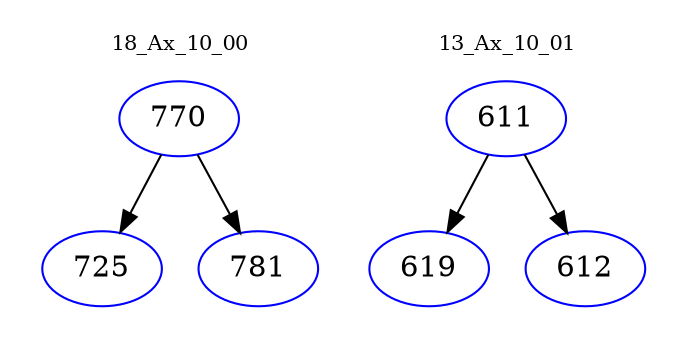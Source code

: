 digraph{
subgraph cluster_0 {
color = white
label = "18_Ax_10_00";
fontsize=10;
T0_770 [label="770", color="blue"]
T0_770 -> T0_725 [color="black"]
T0_725 [label="725", color="blue"]
T0_770 -> T0_781 [color="black"]
T0_781 [label="781", color="blue"]
}
subgraph cluster_1 {
color = white
label = "13_Ax_10_01";
fontsize=10;
T1_611 [label="611", color="blue"]
T1_611 -> T1_619 [color="black"]
T1_619 [label="619", color="blue"]
T1_611 -> T1_612 [color="black"]
T1_612 [label="612", color="blue"]
}
}
